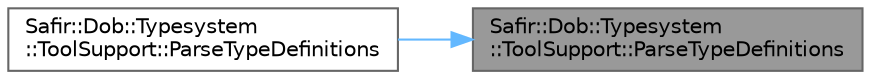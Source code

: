 digraph "Safir::Dob::Typesystem::ToolSupport::ParseTypeDefinitions"
{
 // LATEX_PDF_SIZE
  bgcolor="transparent";
  edge [fontname=Helvetica,fontsize=10,labelfontname=Helvetica,labelfontsize=10];
  node [fontname=Helvetica,fontsize=10,shape=box,height=0.2,width=0.4];
  rankdir="RL";
  Node1 [label="Safir::Dob::Typesystem\l::ToolSupport::ParseTypeDefinitions",height=0.2,width=0.4,color="gray40", fillcolor="grey60", style="filled", fontcolor="black",tooltip="Will validate and parse a complete set of dou- and dom-files."];
  Node1 -> Node2 [dir="back",color="steelblue1",style="solid"];
  Node2 [label="Safir::Dob::Typesystem\l::ToolSupport::ParseTypeDefinitions",height=0.2,width=0.4,color="grey40", fillcolor="white", style="filled",URL="$a00405.html#a0d41773811fa5fb5ecb6361c53579067",tooltip="Will validate and parse a complete set of dou- and dom-files from If no error occurs,..."];
}
